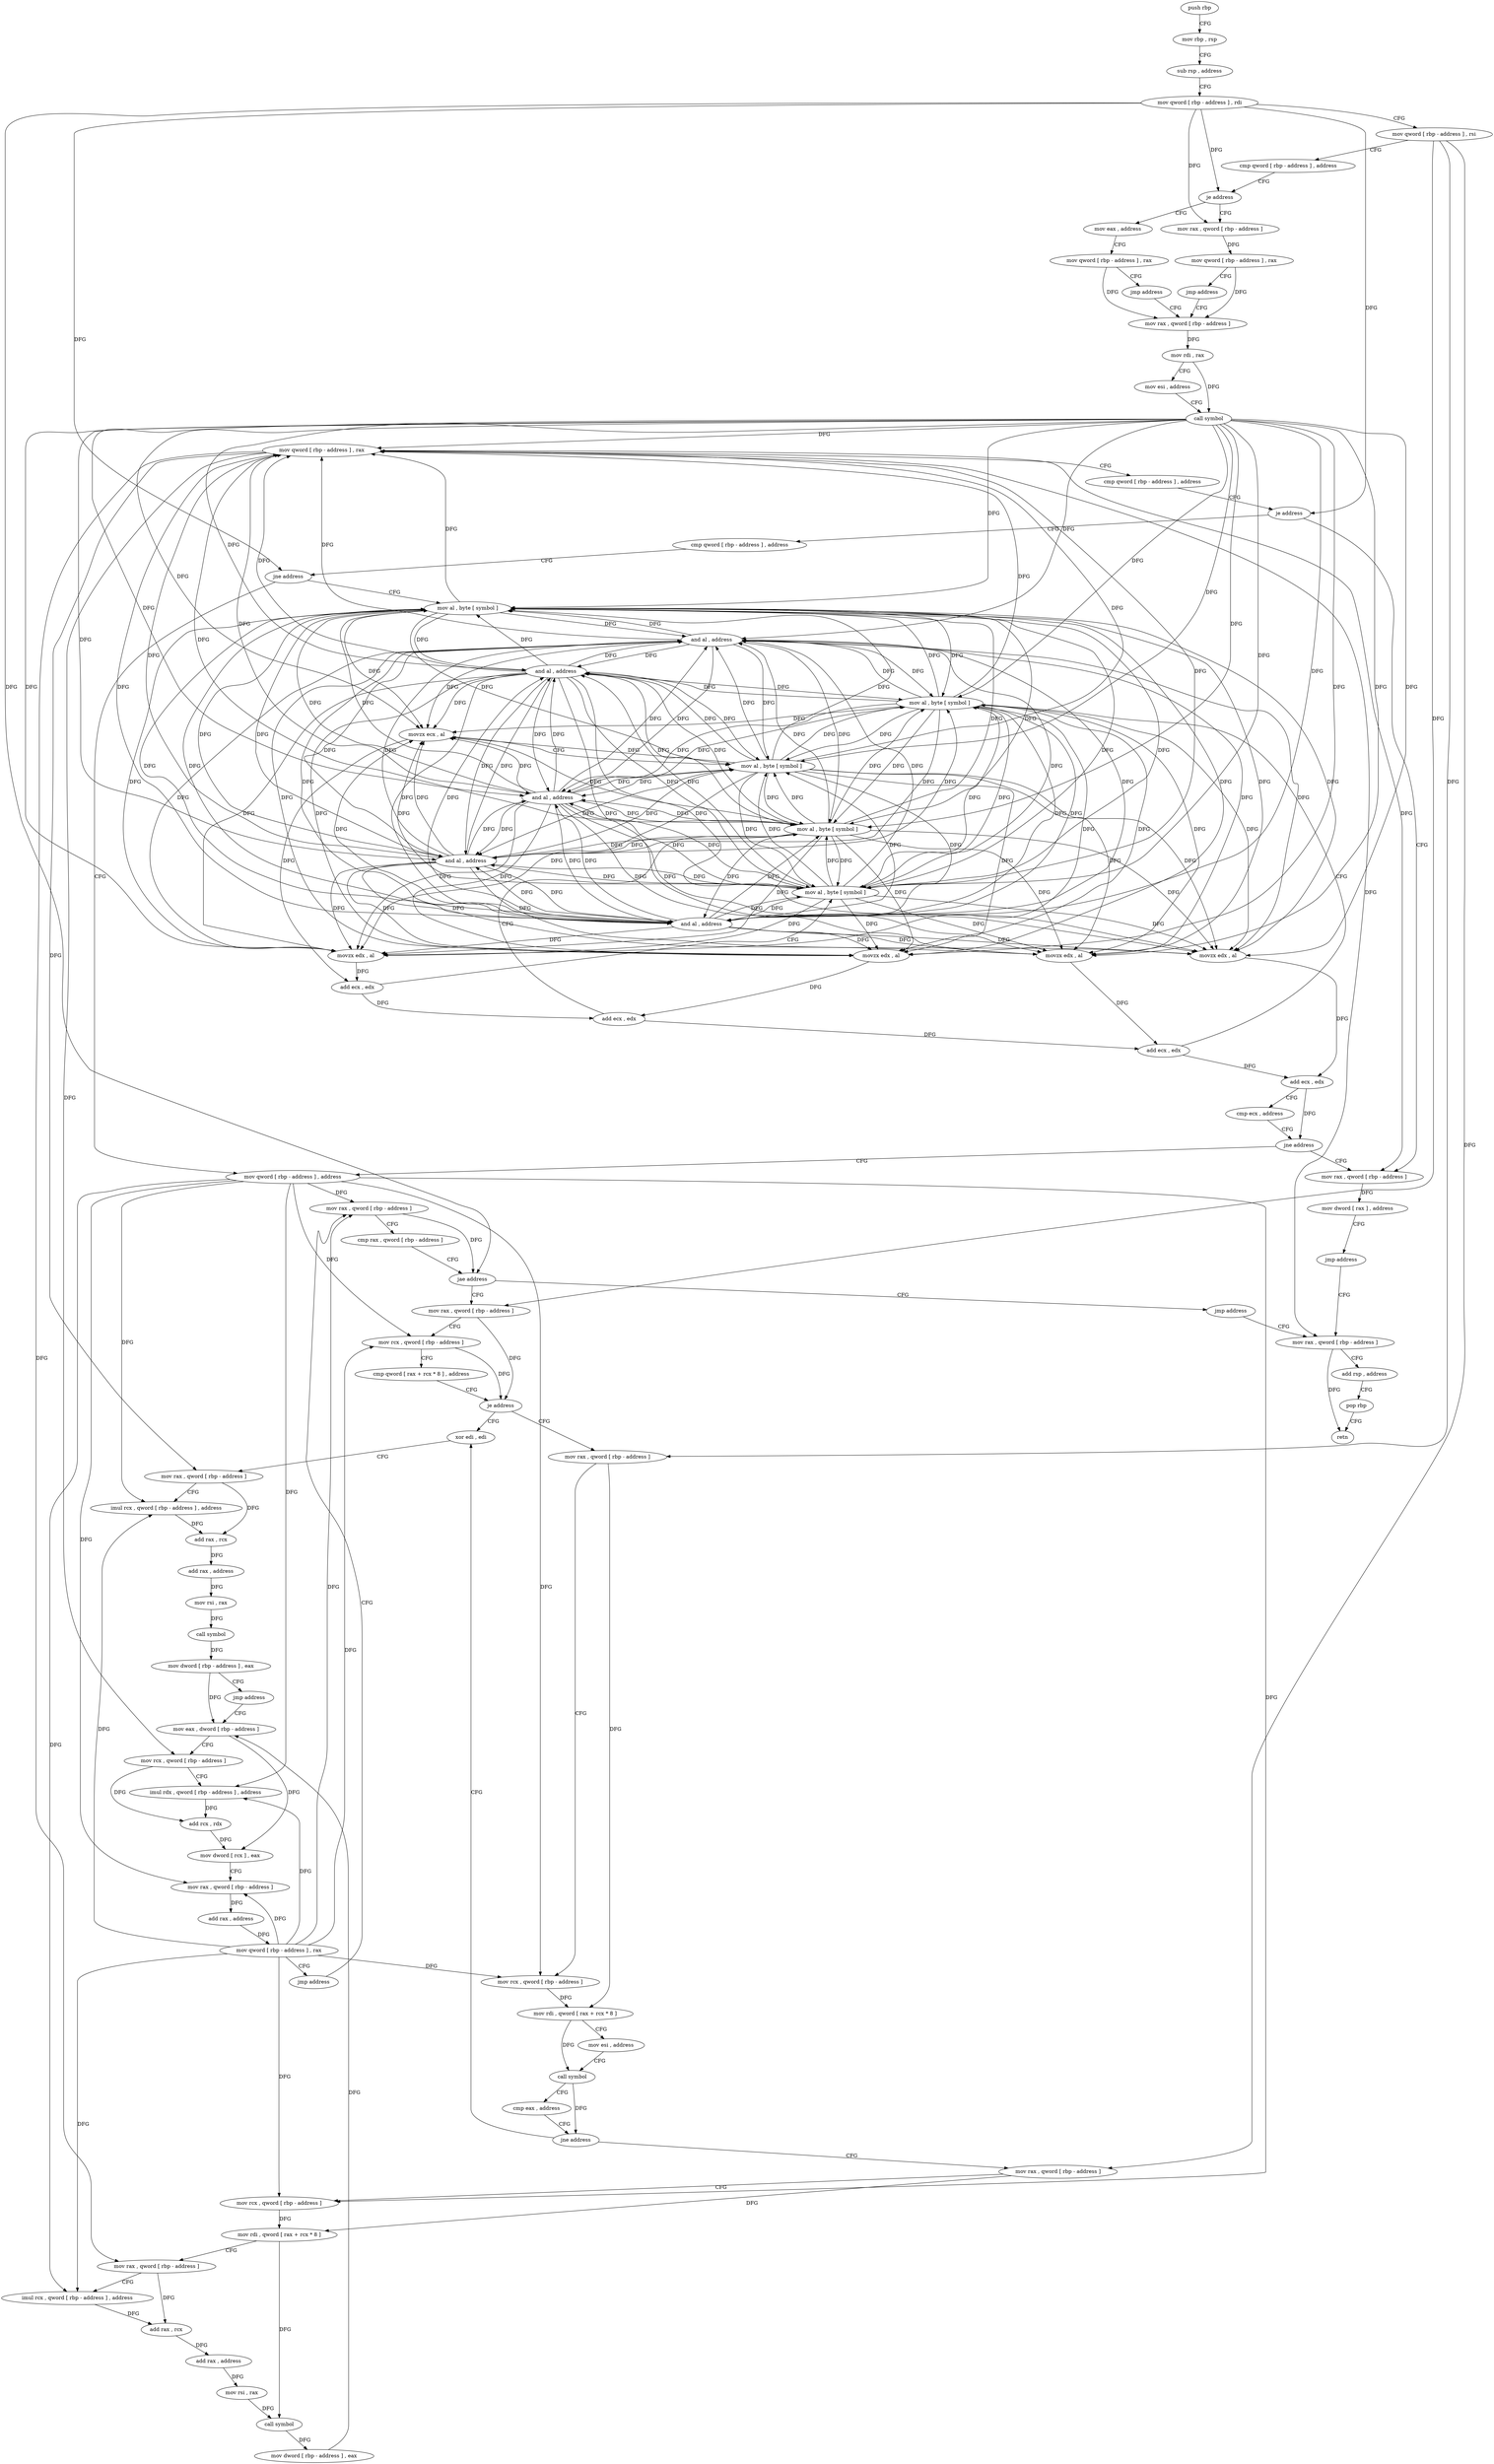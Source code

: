 digraph "func" {
"4205376" [label = "push rbp" ]
"4205377" [label = "mov rbp , rsp" ]
"4205380" [label = "sub rsp , address" ]
"4205384" [label = "mov qword [ rbp - address ] , rdi" ]
"4205388" [label = "mov qword [ rbp - address ] , rsi" ]
"4205392" [label = "cmp qword [ rbp - address ] , address" ]
"4205397" [label = "je address" ]
"4205416" [label = "mov eax , address" ]
"4205403" [label = "mov rax , qword [ rbp - address ]" ]
"4205421" [label = "mov qword [ rbp - address ] , rax" ]
"4205425" [label = "jmp address" ]
"4205430" [label = "mov rax , qword [ rbp - address ]" ]
"4205407" [label = "mov qword [ rbp - address ] , rax" ]
"4205411" [label = "jmp address" ]
"4205434" [label = "mov rdi , rax" ]
"4205437" [label = "mov esi , address" ]
"4205442" [label = "call symbol" ]
"4205447" [label = "mov qword [ rbp - address ] , rax" ]
"4205451" [label = "cmp qword [ rbp - address ] , address" ]
"4205456" [label = "je address" ]
"4205550" [label = "mov rax , qword [ rbp - address ]" ]
"4205462" [label = "cmp qword [ rbp - address ] , address" ]
"4205554" [label = "mov dword [ rax ] , address" ]
"4205560" [label = "jmp address" ]
"4205764" [label = "mov rax , qword [ rbp - address ]" ]
"4205467" [label = "jne address" ]
"4205565" [label = "mov qword [ rbp - address ] , address" ]
"4205473" [label = "mov al , byte [ symbol ]" ]
"4205768" [label = "add rsp , address" ]
"4205772" [label = "pop rbp" ]
"4205773" [label = "retn" ]
"4205573" [label = "mov rax , qword [ rbp - address ]" ]
"4205480" [label = "and al , address" ]
"4205482" [label = "movzx ecx , al" ]
"4205485" [label = "mov al , byte [ symbol ]" ]
"4205492" [label = "and al , address" ]
"4205494" [label = "movzx edx , al" ]
"4205497" [label = "add ecx , edx" ]
"4205499" [label = "mov al , byte [ symbol ]" ]
"4205506" [label = "and al , address" ]
"4205508" [label = "movzx edx , al" ]
"4205511" [label = "add ecx , edx" ]
"4205513" [label = "mov al , byte [ symbol ]" ]
"4205520" [label = "and al , address" ]
"4205522" [label = "movzx edx , al" ]
"4205525" [label = "add ecx , edx" ]
"4205527" [label = "mov al , byte [ symbol ]" ]
"4205534" [label = "and al , address" ]
"4205536" [label = "movzx edx , al" ]
"4205539" [label = "add ecx , edx" ]
"4205541" [label = "cmp ecx , address" ]
"4205544" [label = "jne address" ]
"4205759" [label = "jmp address" ]
"4205587" [label = "mov rax , qword [ rbp - address ]" ]
"4205591" [label = "mov rcx , qword [ rbp - address ]" ]
"4205595" [label = "cmp qword [ rax + rcx * 8 ] , address" ]
"4205600" [label = "je address" ]
"4205637" [label = "xor edi , edi" ]
"4205606" [label = "mov rax , qword [ rbp - address ]" ]
"4205639" [label = "mov rax , qword [ rbp - address ]" ]
"4205643" [label = "imul rcx , qword [ rbp - address ] , address" ]
"4205651" [label = "add rax , rcx" ]
"4205654" [label = "add rax , address" ]
"4205660" [label = "mov rsi , rax" ]
"4205663" [label = "call symbol" ]
"4205668" [label = "mov dword [ rbp - address ] , eax" ]
"4205671" [label = "jmp address" ]
"4205720" [label = "mov eax , dword [ rbp - address ]" ]
"4205610" [label = "mov rcx , qword [ rbp - address ]" ]
"4205614" [label = "mov rdi , qword [ rax + rcx * 8 ]" ]
"4205618" [label = "mov esi , address" ]
"4205623" [label = "call symbol" ]
"4205628" [label = "cmp eax , address" ]
"4205631" [label = "jne address" ]
"4205676" [label = "mov rax , qword [ rbp - address ]" ]
"4205723" [label = "mov rcx , qword [ rbp - address ]" ]
"4205727" [label = "imul rdx , qword [ rbp - address ] , address" ]
"4205735" [label = "add rcx , rdx" ]
"4205738" [label = "mov dword [ rcx ] , eax" ]
"4205740" [label = "mov rax , qword [ rbp - address ]" ]
"4205744" [label = "add rax , address" ]
"4205750" [label = "mov qword [ rbp - address ] , rax" ]
"4205754" [label = "jmp address" ]
"4205680" [label = "mov rcx , qword [ rbp - address ]" ]
"4205684" [label = "mov rdi , qword [ rax + rcx * 8 ]" ]
"4205688" [label = "mov rax , qword [ rbp - address ]" ]
"4205692" [label = "imul rcx , qword [ rbp - address ] , address" ]
"4205700" [label = "add rax , rcx" ]
"4205703" [label = "add rax , address" ]
"4205709" [label = "mov rsi , rax" ]
"4205712" [label = "call symbol" ]
"4205717" [label = "mov dword [ rbp - address ] , eax" ]
"4205577" [label = "cmp rax , qword [ rbp - address ]" ]
"4205581" [label = "jae address" ]
"4205376" -> "4205377" [ label = "CFG" ]
"4205377" -> "4205380" [ label = "CFG" ]
"4205380" -> "4205384" [ label = "CFG" ]
"4205384" -> "4205388" [ label = "CFG" ]
"4205384" -> "4205397" [ label = "DFG" ]
"4205384" -> "4205403" [ label = "DFG" ]
"4205384" -> "4205456" [ label = "DFG" ]
"4205384" -> "4205467" [ label = "DFG" ]
"4205384" -> "4205581" [ label = "DFG" ]
"4205388" -> "4205392" [ label = "CFG" ]
"4205388" -> "4205587" [ label = "DFG" ]
"4205388" -> "4205606" [ label = "DFG" ]
"4205388" -> "4205676" [ label = "DFG" ]
"4205392" -> "4205397" [ label = "CFG" ]
"4205397" -> "4205416" [ label = "CFG" ]
"4205397" -> "4205403" [ label = "CFG" ]
"4205416" -> "4205421" [ label = "CFG" ]
"4205403" -> "4205407" [ label = "DFG" ]
"4205421" -> "4205425" [ label = "CFG" ]
"4205421" -> "4205430" [ label = "DFG" ]
"4205425" -> "4205430" [ label = "CFG" ]
"4205430" -> "4205434" [ label = "DFG" ]
"4205407" -> "4205411" [ label = "CFG" ]
"4205407" -> "4205430" [ label = "DFG" ]
"4205411" -> "4205430" [ label = "CFG" ]
"4205434" -> "4205437" [ label = "CFG" ]
"4205434" -> "4205442" [ label = "DFG" ]
"4205437" -> "4205442" [ label = "CFG" ]
"4205442" -> "4205447" [ label = "DFG" ]
"4205442" -> "4205473" [ label = "DFG" ]
"4205442" -> "4205480" [ label = "DFG" ]
"4205442" -> "4205482" [ label = "DFG" ]
"4205442" -> "4205485" [ label = "DFG" ]
"4205442" -> "4205492" [ label = "DFG" ]
"4205442" -> "4205494" [ label = "DFG" ]
"4205442" -> "4205499" [ label = "DFG" ]
"4205442" -> "4205506" [ label = "DFG" ]
"4205442" -> "4205508" [ label = "DFG" ]
"4205442" -> "4205513" [ label = "DFG" ]
"4205442" -> "4205520" [ label = "DFG" ]
"4205442" -> "4205522" [ label = "DFG" ]
"4205442" -> "4205527" [ label = "DFG" ]
"4205442" -> "4205534" [ label = "DFG" ]
"4205442" -> "4205536" [ label = "DFG" ]
"4205447" -> "4205451" [ label = "CFG" ]
"4205447" -> "4205550" [ label = "DFG" ]
"4205447" -> "4205764" [ label = "DFG" ]
"4205447" -> "4205639" [ label = "DFG" ]
"4205447" -> "4205723" [ label = "DFG" ]
"4205447" -> "4205688" [ label = "DFG" ]
"4205451" -> "4205456" [ label = "CFG" ]
"4205456" -> "4205550" [ label = "CFG" ]
"4205456" -> "4205462" [ label = "CFG" ]
"4205550" -> "4205554" [ label = "DFG" ]
"4205462" -> "4205467" [ label = "CFG" ]
"4205554" -> "4205560" [ label = "CFG" ]
"4205560" -> "4205764" [ label = "CFG" ]
"4205764" -> "4205768" [ label = "CFG" ]
"4205764" -> "4205773" [ label = "DFG" ]
"4205467" -> "4205565" [ label = "CFG" ]
"4205467" -> "4205473" [ label = "CFG" ]
"4205565" -> "4205573" [ label = "DFG" ]
"4205565" -> "4205591" [ label = "DFG" ]
"4205565" -> "4205643" [ label = "DFG" ]
"4205565" -> "4205610" [ label = "DFG" ]
"4205565" -> "4205727" [ label = "DFG" ]
"4205565" -> "4205740" [ label = "DFG" ]
"4205565" -> "4205680" [ label = "DFG" ]
"4205565" -> "4205692" [ label = "DFG" ]
"4205473" -> "4205480" [ label = "DFG" ]
"4205473" -> "4205447" [ label = "DFG" ]
"4205473" -> "4205482" [ label = "DFG" ]
"4205473" -> "4205485" [ label = "DFG" ]
"4205473" -> "4205492" [ label = "DFG" ]
"4205473" -> "4205494" [ label = "DFG" ]
"4205473" -> "4205499" [ label = "DFG" ]
"4205473" -> "4205506" [ label = "DFG" ]
"4205473" -> "4205508" [ label = "DFG" ]
"4205473" -> "4205513" [ label = "DFG" ]
"4205473" -> "4205520" [ label = "DFG" ]
"4205473" -> "4205522" [ label = "DFG" ]
"4205473" -> "4205527" [ label = "DFG" ]
"4205473" -> "4205534" [ label = "DFG" ]
"4205473" -> "4205536" [ label = "DFG" ]
"4205768" -> "4205772" [ label = "CFG" ]
"4205772" -> "4205773" [ label = "CFG" ]
"4205573" -> "4205577" [ label = "CFG" ]
"4205573" -> "4205581" [ label = "DFG" ]
"4205480" -> "4205482" [ label = "DFG" ]
"4205480" -> "4205447" [ label = "DFG" ]
"4205480" -> "4205473" [ label = "DFG" ]
"4205480" -> "4205485" [ label = "DFG" ]
"4205480" -> "4205492" [ label = "DFG" ]
"4205480" -> "4205494" [ label = "DFG" ]
"4205480" -> "4205499" [ label = "DFG" ]
"4205480" -> "4205506" [ label = "DFG" ]
"4205480" -> "4205508" [ label = "DFG" ]
"4205480" -> "4205513" [ label = "DFG" ]
"4205480" -> "4205520" [ label = "DFG" ]
"4205480" -> "4205522" [ label = "DFG" ]
"4205480" -> "4205527" [ label = "DFG" ]
"4205480" -> "4205534" [ label = "DFG" ]
"4205480" -> "4205536" [ label = "DFG" ]
"4205482" -> "4205485" [ label = "CFG" ]
"4205482" -> "4205497" [ label = "DFG" ]
"4205485" -> "4205492" [ label = "DFG" ]
"4205485" -> "4205447" [ label = "DFG" ]
"4205485" -> "4205473" [ label = "DFG" ]
"4205485" -> "4205480" [ label = "DFG" ]
"4205485" -> "4205482" [ label = "DFG" ]
"4205485" -> "4205494" [ label = "DFG" ]
"4205485" -> "4205499" [ label = "DFG" ]
"4205485" -> "4205506" [ label = "DFG" ]
"4205485" -> "4205508" [ label = "DFG" ]
"4205485" -> "4205513" [ label = "DFG" ]
"4205485" -> "4205520" [ label = "DFG" ]
"4205485" -> "4205522" [ label = "DFG" ]
"4205485" -> "4205527" [ label = "DFG" ]
"4205485" -> "4205534" [ label = "DFG" ]
"4205485" -> "4205536" [ label = "DFG" ]
"4205492" -> "4205494" [ label = "DFG" ]
"4205492" -> "4205447" [ label = "DFG" ]
"4205492" -> "4205473" [ label = "DFG" ]
"4205492" -> "4205480" [ label = "DFG" ]
"4205492" -> "4205482" [ label = "DFG" ]
"4205492" -> "4205485" [ label = "DFG" ]
"4205492" -> "4205499" [ label = "DFG" ]
"4205492" -> "4205506" [ label = "DFG" ]
"4205492" -> "4205508" [ label = "DFG" ]
"4205492" -> "4205513" [ label = "DFG" ]
"4205492" -> "4205520" [ label = "DFG" ]
"4205492" -> "4205522" [ label = "DFG" ]
"4205492" -> "4205527" [ label = "DFG" ]
"4205492" -> "4205534" [ label = "DFG" ]
"4205492" -> "4205536" [ label = "DFG" ]
"4205494" -> "4205497" [ label = "DFG" ]
"4205497" -> "4205499" [ label = "CFG" ]
"4205497" -> "4205511" [ label = "DFG" ]
"4205499" -> "4205506" [ label = "DFG" ]
"4205499" -> "4205447" [ label = "DFG" ]
"4205499" -> "4205473" [ label = "DFG" ]
"4205499" -> "4205480" [ label = "DFG" ]
"4205499" -> "4205482" [ label = "DFG" ]
"4205499" -> "4205485" [ label = "DFG" ]
"4205499" -> "4205492" [ label = "DFG" ]
"4205499" -> "4205494" [ label = "DFG" ]
"4205499" -> "4205508" [ label = "DFG" ]
"4205499" -> "4205513" [ label = "DFG" ]
"4205499" -> "4205520" [ label = "DFG" ]
"4205499" -> "4205522" [ label = "DFG" ]
"4205499" -> "4205527" [ label = "DFG" ]
"4205499" -> "4205534" [ label = "DFG" ]
"4205499" -> "4205536" [ label = "DFG" ]
"4205506" -> "4205508" [ label = "DFG" ]
"4205506" -> "4205447" [ label = "DFG" ]
"4205506" -> "4205473" [ label = "DFG" ]
"4205506" -> "4205480" [ label = "DFG" ]
"4205506" -> "4205482" [ label = "DFG" ]
"4205506" -> "4205485" [ label = "DFG" ]
"4205506" -> "4205492" [ label = "DFG" ]
"4205506" -> "4205494" [ label = "DFG" ]
"4205506" -> "4205499" [ label = "DFG" ]
"4205506" -> "4205513" [ label = "DFG" ]
"4205506" -> "4205520" [ label = "DFG" ]
"4205506" -> "4205522" [ label = "DFG" ]
"4205506" -> "4205527" [ label = "DFG" ]
"4205506" -> "4205534" [ label = "DFG" ]
"4205506" -> "4205536" [ label = "DFG" ]
"4205508" -> "4205511" [ label = "DFG" ]
"4205511" -> "4205513" [ label = "CFG" ]
"4205511" -> "4205525" [ label = "DFG" ]
"4205513" -> "4205520" [ label = "DFG" ]
"4205513" -> "4205447" [ label = "DFG" ]
"4205513" -> "4205473" [ label = "DFG" ]
"4205513" -> "4205480" [ label = "DFG" ]
"4205513" -> "4205482" [ label = "DFG" ]
"4205513" -> "4205485" [ label = "DFG" ]
"4205513" -> "4205492" [ label = "DFG" ]
"4205513" -> "4205494" [ label = "DFG" ]
"4205513" -> "4205499" [ label = "DFG" ]
"4205513" -> "4205506" [ label = "DFG" ]
"4205513" -> "4205508" [ label = "DFG" ]
"4205513" -> "4205522" [ label = "DFG" ]
"4205513" -> "4205527" [ label = "DFG" ]
"4205513" -> "4205534" [ label = "DFG" ]
"4205513" -> "4205536" [ label = "DFG" ]
"4205520" -> "4205522" [ label = "DFG" ]
"4205520" -> "4205447" [ label = "DFG" ]
"4205520" -> "4205473" [ label = "DFG" ]
"4205520" -> "4205480" [ label = "DFG" ]
"4205520" -> "4205482" [ label = "DFG" ]
"4205520" -> "4205485" [ label = "DFG" ]
"4205520" -> "4205492" [ label = "DFG" ]
"4205520" -> "4205494" [ label = "DFG" ]
"4205520" -> "4205499" [ label = "DFG" ]
"4205520" -> "4205506" [ label = "DFG" ]
"4205520" -> "4205508" [ label = "DFG" ]
"4205520" -> "4205513" [ label = "DFG" ]
"4205520" -> "4205527" [ label = "DFG" ]
"4205520" -> "4205534" [ label = "DFG" ]
"4205520" -> "4205536" [ label = "DFG" ]
"4205522" -> "4205525" [ label = "DFG" ]
"4205525" -> "4205527" [ label = "CFG" ]
"4205525" -> "4205539" [ label = "DFG" ]
"4205527" -> "4205534" [ label = "DFG" ]
"4205527" -> "4205447" [ label = "DFG" ]
"4205527" -> "4205473" [ label = "DFG" ]
"4205527" -> "4205480" [ label = "DFG" ]
"4205527" -> "4205482" [ label = "DFG" ]
"4205527" -> "4205485" [ label = "DFG" ]
"4205527" -> "4205492" [ label = "DFG" ]
"4205527" -> "4205494" [ label = "DFG" ]
"4205527" -> "4205499" [ label = "DFG" ]
"4205527" -> "4205506" [ label = "DFG" ]
"4205527" -> "4205508" [ label = "DFG" ]
"4205527" -> "4205513" [ label = "DFG" ]
"4205527" -> "4205520" [ label = "DFG" ]
"4205527" -> "4205522" [ label = "DFG" ]
"4205527" -> "4205536" [ label = "DFG" ]
"4205534" -> "4205536" [ label = "DFG" ]
"4205534" -> "4205447" [ label = "DFG" ]
"4205534" -> "4205473" [ label = "DFG" ]
"4205534" -> "4205480" [ label = "DFG" ]
"4205534" -> "4205482" [ label = "DFG" ]
"4205534" -> "4205485" [ label = "DFG" ]
"4205534" -> "4205492" [ label = "DFG" ]
"4205534" -> "4205494" [ label = "DFG" ]
"4205534" -> "4205499" [ label = "DFG" ]
"4205534" -> "4205506" [ label = "DFG" ]
"4205534" -> "4205508" [ label = "DFG" ]
"4205534" -> "4205513" [ label = "DFG" ]
"4205534" -> "4205520" [ label = "DFG" ]
"4205534" -> "4205522" [ label = "DFG" ]
"4205534" -> "4205527" [ label = "DFG" ]
"4205536" -> "4205539" [ label = "DFG" ]
"4205539" -> "4205541" [ label = "CFG" ]
"4205539" -> "4205544" [ label = "DFG" ]
"4205541" -> "4205544" [ label = "CFG" ]
"4205544" -> "4205565" [ label = "CFG" ]
"4205544" -> "4205550" [ label = "CFG" ]
"4205759" -> "4205764" [ label = "CFG" ]
"4205587" -> "4205591" [ label = "CFG" ]
"4205587" -> "4205600" [ label = "DFG" ]
"4205591" -> "4205595" [ label = "CFG" ]
"4205591" -> "4205600" [ label = "DFG" ]
"4205595" -> "4205600" [ label = "CFG" ]
"4205600" -> "4205637" [ label = "CFG" ]
"4205600" -> "4205606" [ label = "CFG" ]
"4205637" -> "4205639" [ label = "CFG" ]
"4205606" -> "4205610" [ label = "CFG" ]
"4205606" -> "4205614" [ label = "DFG" ]
"4205639" -> "4205643" [ label = "CFG" ]
"4205639" -> "4205651" [ label = "DFG" ]
"4205643" -> "4205651" [ label = "DFG" ]
"4205651" -> "4205654" [ label = "DFG" ]
"4205654" -> "4205660" [ label = "DFG" ]
"4205660" -> "4205663" [ label = "DFG" ]
"4205663" -> "4205668" [ label = "DFG" ]
"4205668" -> "4205671" [ label = "CFG" ]
"4205668" -> "4205720" [ label = "DFG" ]
"4205671" -> "4205720" [ label = "CFG" ]
"4205720" -> "4205723" [ label = "CFG" ]
"4205720" -> "4205738" [ label = "DFG" ]
"4205610" -> "4205614" [ label = "DFG" ]
"4205614" -> "4205618" [ label = "CFG" ]
"4205614" -> "4205623" [ label = "DFG" ]
"4205618" -> "4205623" [ label = "CFG" ]
"4205623" -> "4205628" [ label = "CFG" ]
"4205623" -> "4205631" [ label = "DFG" ]
"4205628" -> "4205631" [ label = "CFG" ]
"4205631" -> "4205676" [ label = "CFG" ]
"4205631" -> "4205637" [ label = "CFG" ]
"4205676" -> "4205680" [ label = "CFG" ]
"4205676" -> "4205684" [ label = "DFG" ]
"4205723" -> "4205727" [ label = "CFG" ]
"4205723" -> "4205735" [ label = "DFG" ]
"4205727" -> "4205735" [ label = "DFG" ]
"4205735" -> "4205738" [ label = "DFG" ]
"4205738" -> "4205740" [ label = "CFG" ]
"4205740" -> "4205744" [ label = "DFG" ]
"4205744" -> "4205750" [ label = "DFG" ]
"4205750" -> "4205754" [ label = "CFG" ]
"4205750" -> "4205573" [ label = "DFG" ]
"4205750" -> "4205591" [ label = "DFG" ]
"4205750" -> "4205643" [ label = "DFG" ]
"4205750" -> "4205610" [ label = "DFG" ]
"4205750" -> "4205727" [ label = "DFG" ]
"4205750" -> "4205740" [ label = "DFG" ]
"4205750" -> "4205680" [ label = "DFG" ]
"4205750" -> "4205692" [ label = "DFG" ]
"4205754" -> "4205573" [ label = "CFG" ]
"4205680" -> "4205684" [ label = "DFG" ]
"4205684" -> "4205688" [ label = "CFG" ]
"4205684" -> "4205712" [ label = "DFG" ]
"4205688" -> "4205692" [ label = "CFG" ]
"4205688" -> "4205700" [ label = "DFG" ]
"4205692" -> "4205700" [ label = "DFG" ]
"4205700" -> "4205703" [ label = "DFG" ]
"4205703" -> "4205709" [ label = "DFG" ]
"4205709" -> "4205712" [ label = "DFG" ]
"4205712" -> "4205717" [ label = "DFG" ]
"4205717" -> "4205720" [ label = "DFG" ]
"4205577" -> "4205581" [ label = "CFG" ]
"4205581" -> "4205759" [ label = "CFG" ]
"4205581" -> "4205587" [ label = "CFG" ]
}
